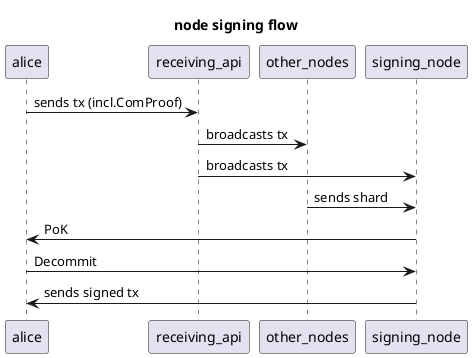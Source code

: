 @startuml node_signing_flow
title node signing flow
alice -> receiving_api : sends tx (incl.ComProof)
receiving_api -> other_nodes: broadcasts tx
receiving_api -> signing_node: broadcasts tx
other_nodes -> signing_node : sends shard 
signing_node -> alice : PoK               /' added this line '/
alice -> signing_node : Decommit          /' added this line '/      
signing_node -> alice : sends signed tx
@enduml
